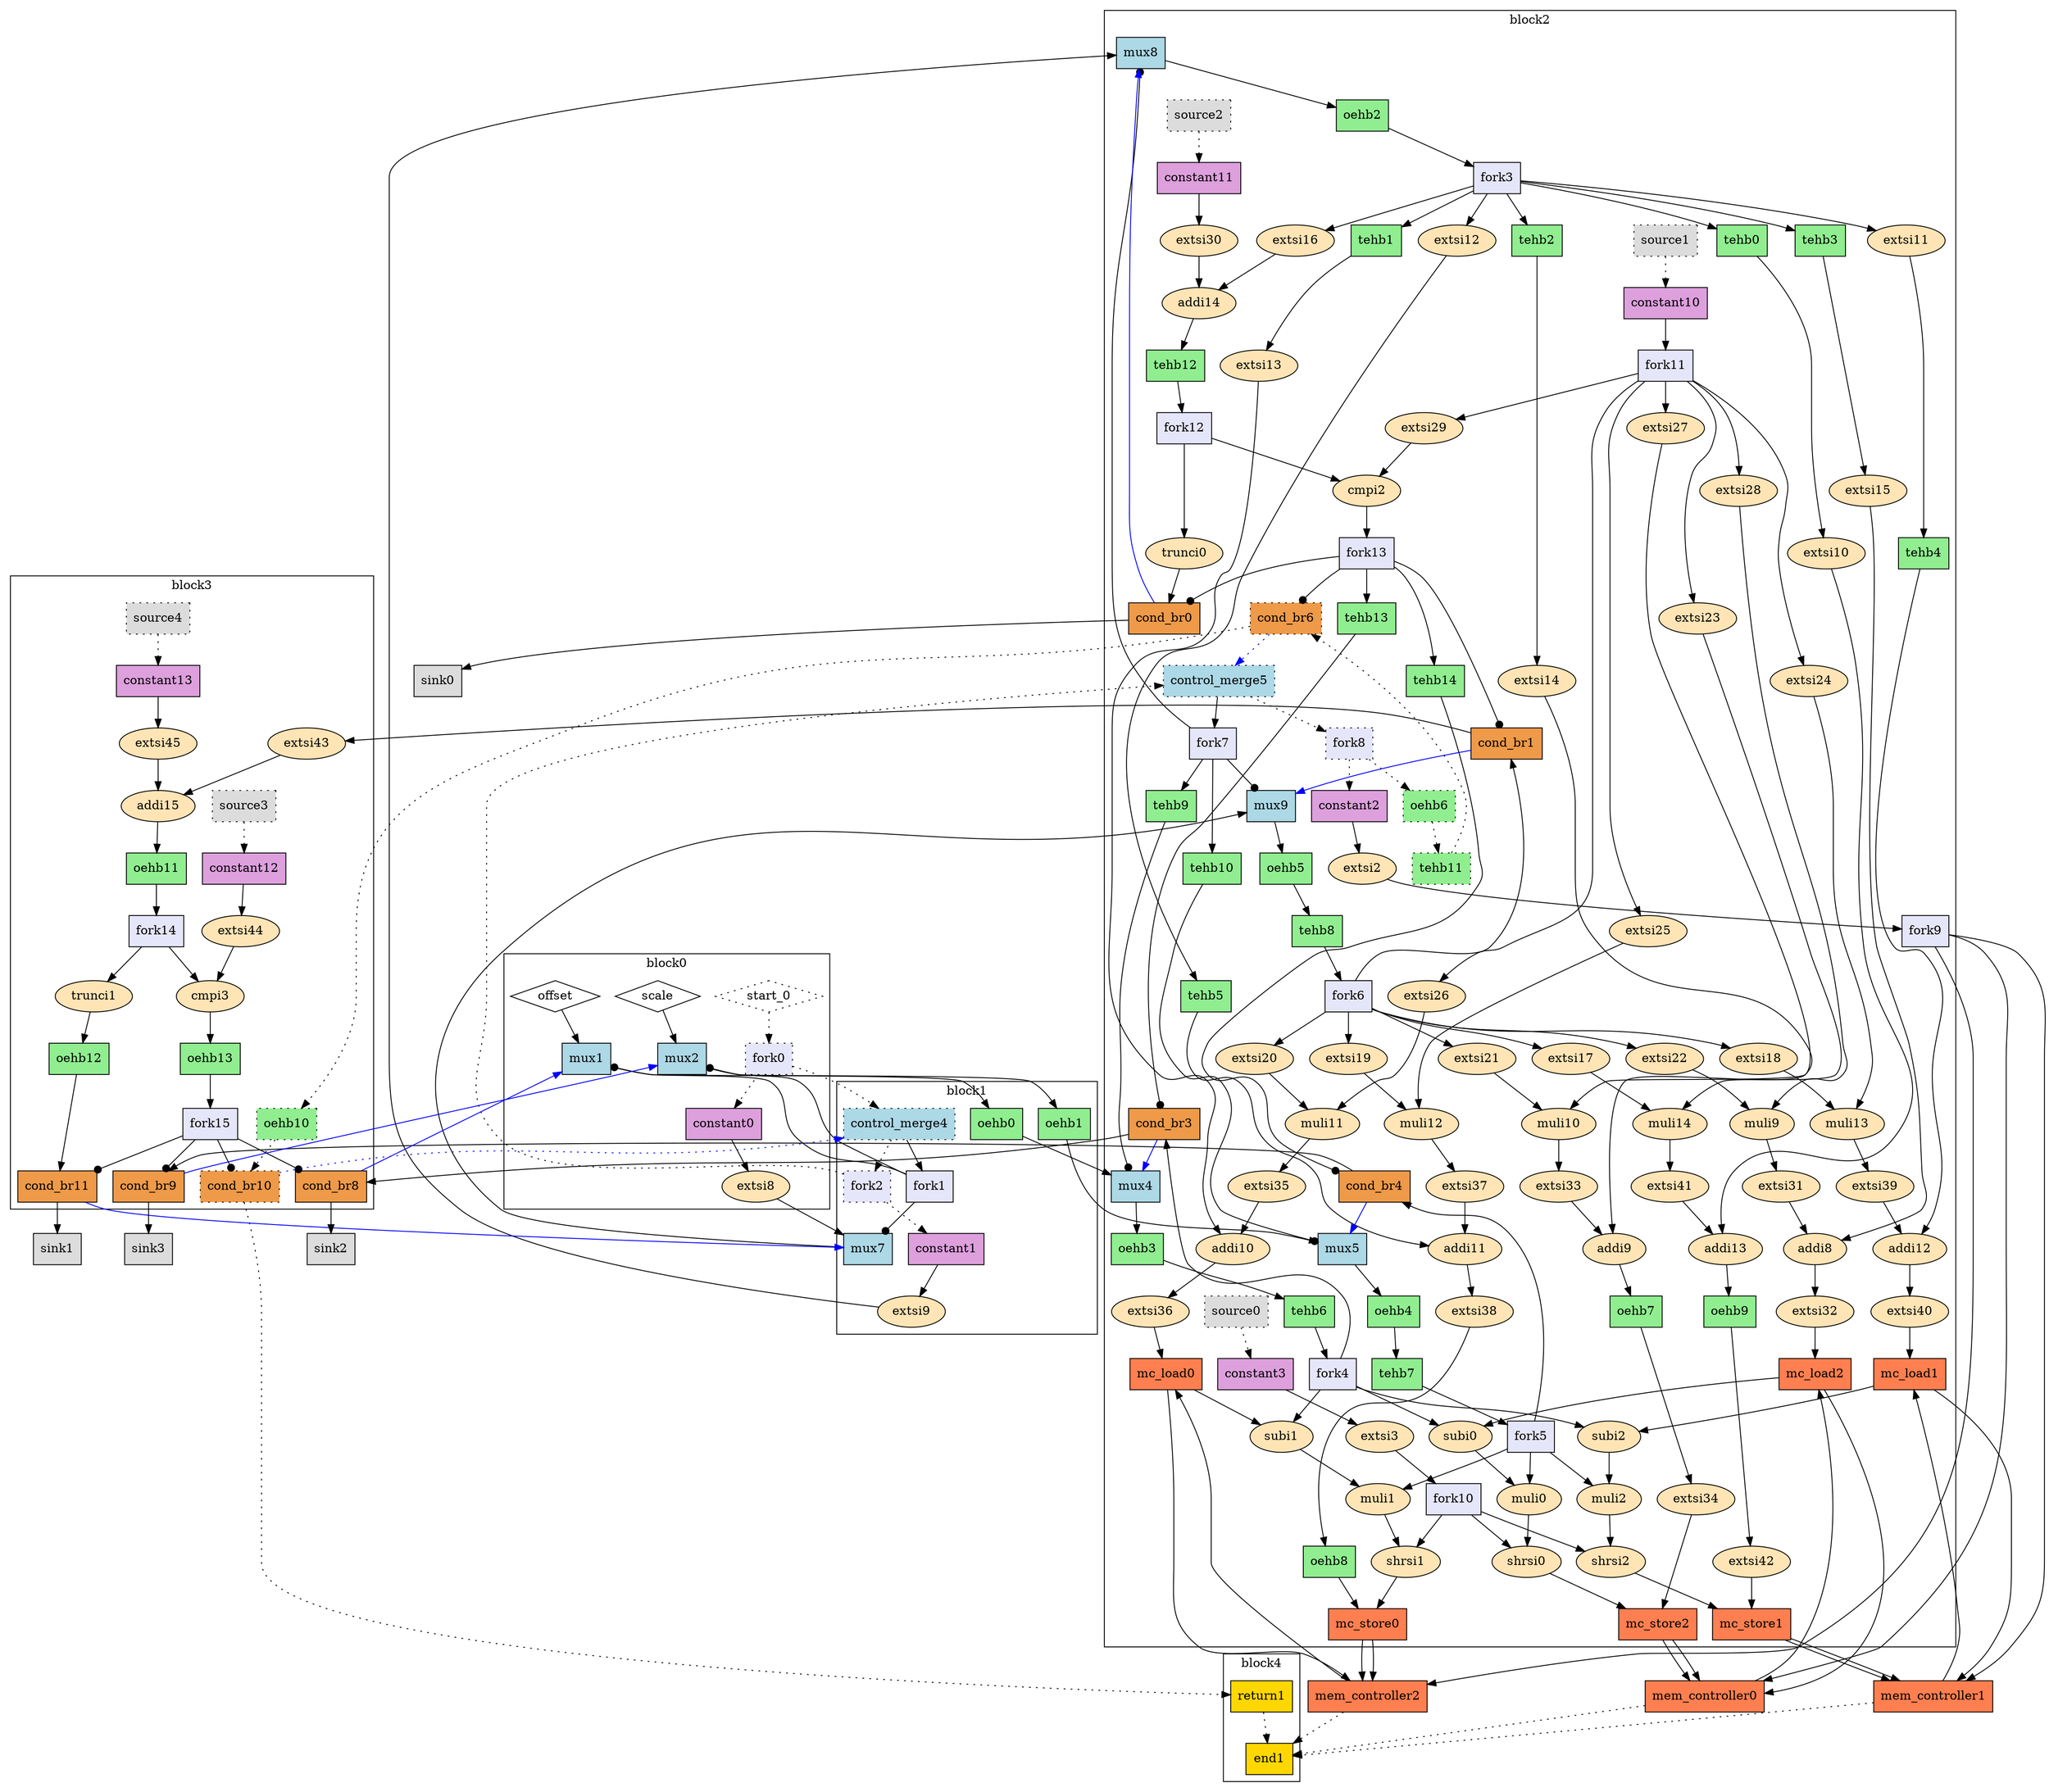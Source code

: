 Digraph G {
  splines=spline;
  compound=true; // Allow edges between clusters
  // Units/Channels in BB 0
  subgraph "cluster0" {
    label="block0"
    // Units from function arguments
    "offset" [mlir_op="handshake.func", shape=diamond, label="offset", style="solid", type="Entry", in="in1:32", out="out1:32", bbID=1]
    "scale" [mlir_op="handshake.func", shape=diamond, label="scale", style="solid", type="Entry", in="in1:32", out="out1:32", bbID=1]
    "start_0" [mlir_op="handshake.func", shape=diamond, label="start_0", style="dotted", type="Entry", control="true", in="in1:0", out="out1:0", bbID=1]
    // Units in BB 0
    "fork0" [mlir_op="handshake.fork", label="fork0", fillcolor=lavender, shape="box", style="filled, dotted", type="Fork", delay="0.000 0.100 0.100 0.000 0.000 0.000 0.000 0.000", in="in1:0", out="out1:0 out2:0", bbID=1]
    "constant0" [mlir_op="handshake.constant", label="constant0", fillcolor=plum, shape="box", style="filled", type="Constant", delay="0.000 0.000 0.000 0.000 0.000 0.000 0.000 0.000", in="in1:1", out="out1:1", value="0x0", bbID=1]
    "extsi8" [mlir_op="arith.extsi", label="extsi8", fillcolor=moccasin, shape="oval", style="filled", type="Operator", delay="0.000 0.000 0.000 0.000 0.000 0.000 0.000 0.000", in="in1:1", latency="0", op="sext_op", out="out1:6", II=1, bbID=1]
    // Channels from function arguments
    "offset" -> "mux1" [style="solid", dir="both", arrowtail="none", arrowhead="normal", from="out1", to="in3"]
    "scale" -> "mux2" [style="solid", dir="both", arrowtail="none", arrowhead="normal", from="out1", to="in3"]
    "start_0" -> "fork0" [style="dotted", dir="both", arrowtail="none", arrowhead="normal", from="out1", to="in1"]
    // Channels in BB 0
    "fork0" -> "constant0" [style="dotted", dir="both", arrowtail="none", arrowhead="normal", from="out2", to="in1"]
    "constant0" -> "extsi8" [style="solid", dir="both", arrowtail="none", arrowhead="normal", from="out1", to="in1"]
  }
  // Units/Channels in BB 1
  subgraph "cluster1" {
    label="block1"
    // Units in BB 1
    "mux7" [mlir_op="handshake.mux", label="mux7", fillcolor=lightblue, shape="box", style="filled", type="Mux", delay="1.412 1.397 0.000 1.412 1.397 1.412 0.000 0.000", in="in1?:1 in2:6 in3:6", out="out1:6", bbID=2]
    "mux1" [mlir_op="handshake.mux", label="mux1", fillcolor=lightblue, shape="box", style="filled", type="Mux", delay="1.412 1.397 0.000 1.412 1.397 1.412 0.000 0.000", in="in1?:1 in2:32 in3:32", out="out1:32", bbID=2]
    "mux2" [mlir_op="handshake.mux", label="mux2", fillcolor=lightblue, shape="box", style="filled", type="Mux", delay="1.412 1.397 0.000 1.412 1.397 1.412 0.000 0.000", in="in1?:1 in2:32 in3:32", out="out1:32", bbID=2]
    "control_merge4" [mlir_op="handshake.control_merge", label="control_merge4", fillcolor=lightblue, shape="box", style="filled, dotted", type="CntrlMerge", delay="0.000 1.397 0.000 0.000 0.000 0.000 0.000 0.000", in="in1:0 in2:0", out="out1:0 out2?:1", bbID=2]
    "fork1" [mlir_op="handshake.fork", label="fork1", fillcolor=lavender, shape="box", style="filled", type="Fork", delay="0.000 0.100 0.100 0.000 0.000 0.000 0.000 0.000", in="in1:1", out="out1:1 out2:1 out3:1", bbID=2]
    "fork2" [mlir_op="handshake.fork", label="fork2", fillcolor=lavender, shape="box", style="filled, dotted", type="Fork", delay="0.000 0.100 0.100 0.000 0.000 0.000 0.000 0.000", in="in1:0", out="out1:0 out2:0", bbID=2]
    "constant1" [mlir_op="handshake.constant", label="constant1", fillcolor=plum, shape="box", style="filled", type="Constant", delay="0.000 0.000 0.000 0.000 0.000 0.000 0.000 0.000", in="in1:1", out="out1:1", value="0x0", bbID=2]
    "extsi9" [mlir_op="arith.extsi", label="extsi9", fillcolor=moccasin, shape="oval", style="filled", type="Operator", delay="0.000 0.000 0.000 0.000 0.000 0.000 0.000 0.000", in="in1:1", latency="0", op="sext_op", out="out1:6", II=1, bbID=2]
    "oehb0" [mlir_op="handshake.oehb", label="oehb0", fillcolor=lightgreen, shape="box", style="filled", type="OEHB", delay="0.000 0.000 0.000 0.000 0.000 0.000 0.000 0.000", in="in1:32", out="out1:32", bbID=2, slots=1]
    "oehb1" [mlir_op="handshake.oehb", label="oehb1", fillcolor=lightgreen, shape="box", style="filled", type="OEHB", delay="0.000 0.000 0.000 0.000 0.000 0.000 0.000 0.000", in="in1:32", out="out1:32", bbID=2, slots=1]
    // Channels in BB 1
    "mux1" -> "oehb0" [style="solid", dir="both", arrowtail="none", arrowhead="normal", from="out1", to="in1"]
    "mux2" -> "oehb1" [style="solid", dir="both", arrowtail="none", arrowhead="normal", from="out1", to="in1"]
    "control_merge4" -> "fork2" [style="dotted", dir="both", arrowtail="none", arrowhead="normal", from="out1", to="in1"]
    "control_merge4" -> "fork1" [style="solid", dir="both", arrowtail="none", arrowhead="normal", from="out2", to="in1"]
    "fork1" -> "mux7" [style="solid", dir="both", arrowtail="none", arrowhead="dot", from="out1", to="in1"]
    "fork1" -> "mux2" [style="solid", dir="both", arrowtail="none", arrowhead="dot", from="out2", to="in1"]
    "fork1" -> "mux1" [style="solid", dir="both", arrowtail="none", arrowhead="dot", from="out3", to="in1"]
    "fork2" -> "constant1" [style="dotted", dir="both", arrowtail="none", arrowhead="normal", from="out1", to="in1"]
    "constant1" -> "extsi9" [style="solid", dir="both", arrowtail="none", arrowhead="normal", from="out1", to="in1"]
  }
  // Units/Channels in BB 2
  subgraph "cluster2" {
    label="block2"
    // Units in BB 2
    "mux8" [mlir_op="handshake.mux", label="mux8", fillcolor=lightblue, shape="box", style="filled", type="Mux", delay="1.412 1.397 0.000 1.412 1.397 1.412 0.000 0.000", in="in1?:1 in2:6 in3:6", out="out1:6", bbID=3]
    "oehb2" [mlir_op="handshake.oehb", label="oehb2", fillcolor=lightgreen, shape="box", style="filled", type="OEHB", delay="0.000 0.000 0.000 0.000 0.000 0.000 0.000 0.000", in="in1:6", out="out1:6", bbID=3, slots=1]
    "fork3" [mlir_op="handshake.fork", label="fork3", fillcolor=lavender, shape="box", style="filled", type="Fork", delay="0.000 0.100 0.100 0.000 0.000 0.000 0.000 0.000", in="in1:6", out="out1:6 out2:6 out3:6 out4:6 out5:6 out6:6 out7:6", bbID=3]
    "tehb0" [mlir_op="handshake.tehb", label="tehb0", fillcolor=lightgreen, shape="box", style="filled", type="Buffer", delay="0.000 0.000 0.000 0.000 0.000 0.000 0.000 0.000", in="in1:6", out="out1:6", transparent="true", bbID=3, slots=2007]
    "extsi10" [mlir_op="arith.extsi", label="extsi10", fillcolor=moccasin, shape="oval", style="filled", type="Operator", delay="0.000 0.000 0.000 0.000 0.000 0.000 0.000 0.000", in="in1:6", latency="0", op="sext_op", out="out1:13", II=1, bbID=3]
    "extsi11" [mlir_op="arith.extsi", label="extsi11", fillcolor=moccasin, shape="oval", style="filled", type="Operator", delay="0.000 0.000 0.000 0.000 0.000 0.000 0.000 0.000", in="in1:6", latency="0", op="sext_op", out="out1:13", II=1, bbID=3]
    "extsi12" [mlir_op="arith.extsi", label="extsi12", fillcolor=moccasin, shape="oval", style="filled", type="Operator", delay="0.000 0.000 0.000 0.000 0.000 0.000 0.000 0.000", in="in1:6", latency="0", op="sext_op", out="out1:13", II=1, bbID=3]
    "tehb1" [mlir_op="handshake.tehb", label="tehb1", fillcolor=lightgreen, shape="box", style="filled", type="Buffer", delay="0.000 0.000 0.000 0.000 0.000 0.000 0.000 0.000", in="in1:6", out="out1:6", transparent="true", bbID=3, slots=2005]
    "extsi13" [mlir_op="arith.extsi", label="extsi13", fillcolor=moccasin, shape="oval", style="filled", type="Operator", delay="0.000 0.000 0.000 0.000 0.000 0.000 0.000 0.000", in="in1:6", latency="0", op="sext_op", out="out1:13", II=1, bbID=3]
    "tehb2" [mlir_op="handshake.tehb", label="tehb2", fillcolor=lightgreen, shape="box", style="filled", type="Buffer", delay="0.000 0.000 0.000 0.000 0.000 0.000 0.000 0.000", in="in1:6", out="out1:6", transparent="true", bbID=3, slots=2007]
    "extsi14" [mlir_op="arith.extsi", label="extsi14", fillcolor=moccasin, shape="oval", style="filled", type="Operator", delay="0.000 0.000 0.000 0.000 0.000 0.000 0.000 0.000", in="in1:6", latency="0", op="sext_op", out="out1:13", II=1, bbID=3]
    "tehb3" [mlir_op="handshake.tehb", label="tehb3", fillcolor=lightgreen, shape="box", style="filled", type="Buffer", delay="0.000 0.000 0.000 0.000 0.000 0.000 0.000 0.000", in="in1:6", out="out1:6", transparent="true", bbID=3, slots=2005]
    "extsi15" [mlir_op="arith.extsi", label="extsi15", fillcolor=moccasin, shape="oval", style="filled", type="Operator", delay="0.000 0.000 0.000 0.000 0.000 0.000 0.000 0.000", in="in1:6", latency="0", op="sext_op", out="out1:13", II=1, bbID=3]
    "extsi16" [mlir_op="arith.extsi", label="extsi16", fillcolor=moccasin, shape="oval", style="filled", type="Operator", delay="0.000 0.000 0.000 0.000 0.000 0.000 0.000 0.000", in="in1:6", latency="0", op="sext_op", out="out1:7", II=1, bbID=3]
    "tehb9" [mlir_op="handshake.tehb", label="tehb9", fillcolor=lightgreen, shape="box", style="filled", type="Buffer", delay="0.000 0.000 0.000 0.000 0.000 0.000 0.000 0.000", in="in1:1", out="out1:1", transparent="true", bbID=3, slots=2005]
    "mux4" [mlir_op="handshake.mux", label="mux4", fillcolor=lightblue, shape="box", style="filled", type="Mux", delay="1.412 1.397 0.000 1.412 1.397 1.412 0.000 0.000", in="in1?:1 in2:32 in3:32", out="out1:32", bbID=3]
    "oehb3" [mlir_op="handshake.oehb", label="oehb3", fillcolor=lightgreen, shape="box", style="filled", type="OEHB", delay="0.000 0.000 0.000 0.000 0.000 0.000 0.000 0.000", in="in1:32", out="out1:32", bbID=3, slots=1]
    "tehb6" [mlir_op="handshake.tehb", label="tehb6", fillcolor=lightgreen, shape="box", style="filled", type="Buffer", delay="0.000 0.000 0.000 0.000 0.000 0.000 0.000 0.000", in="in1:32", out="out1:32", transparent="true", bbID=3, slots=4001]
    "fork4" [mlir_op="handshake.fork", label="fork4", fillcolor=lavender, shape="box", style="filled", type="Fork", delay="0.000 0.100 0.100 0.000 0.000 0.000 0.000 0.000", in="in1:32", out="out1:32 out2:32 out3:32 out4:32", bbID=3]
    "tehb10" [mlir_op="handshake.tehb", label="tehb10", fillcolor=lightgreen, shape="box", style="filled", type="Buffer", delay="0.000 0.000 0.000 0.000 0.000 0.000 0.000 0.000", in="in1:1", out="out1:1", transparent="true", bbID=3, slots=2005]
    "mux5" [mlir_op="handshake.mux", label="mux5", fillcolor=lightblue, shape="box", style="filled", type="Mux", delay="1.412 1.397 0.000 1.412 1.397 1.412 0.000 0.000", in="in1?:1 in2:32 in3:32", out="out1:32", bbID=3]
    "oehb4" [mlir_op="handshake.oehb", label="oehb4", fillcolor=lightgreen, shape="box", style="filled", type="OEHB", delay="0.000 0.000 0.000 0.000 0.000 0.000 0.000 0.000", in="in1:32", out="out1:32", bbID=3, slots=1]
    "tehb7" [mlir_op="handshake.tehb", label="tehb7", fillcolor=lightgreen, shape="box", style="filled", type="Buffer", delay="0.000 0.000 0.000 0.000 0.000 0.000 0.000 0.000", in="in1:32", out="out1:32", transparent="true", bbID=3, slots=4001]
    "fork5" [mlir_op="handshake.fork", label="fork5", fillcolor=lavender, shape="box", style="filled", type="Fork", delay="0.000 0.100 0.100 0.000 0.000 0.000 0.000 0.000", in="in1:32", out="out1:32 out2:32 out3:32 out4:32", bbID=3]
    "mux9" [mlir_op="handshake.mux", label="mux9", fillcolor=lightblue, shape="box", style="filled", type="Mux", delay="1.412 1.397 0.000 1.412 1.397 1.412 0.000 0.000", in="in1?:1 in2:6 in3:6", out="out1:6", bbID=3]
    "oehb5" [mlir_op="handshake.oehb", label="oehb5", fillcolor=lightgreen, shape="box", style="filled", type="OEHB", delay="0.000 0.000 0.000 0.000 0.000 0.000 0.000 0.000", in="in1:6", out="out1:6", bbID=3, slots=1]
    "tehb8" [mlir_op="handshake.tehb", label="tehb8", fillcolor=lightgreen, shape="box", style="filled", type="Buffer", delay="0.000 0.000 0.000 0.000 0.000 0.000 0.000 0.000", in="in1:6", out="out1:6", transparent="true", bbID=3, slots=4001]
    "fork6" [mlir_op="handshake.fork", label="fork6", fillcolor=lavender, shape="box", style="filled", type="Fork", delay="0.000 0.100 0.100 0.000 0.000 0.000 0.000 0.000", in="in1:6", out="out1:6 out2:6 out3:6 out4:6 out5:6 out6:6 out7:6", bbID=3]
    "extsi17" [mlir_op="arith.extsi", label="extsi17", fillcolor=moccasin, shape="oval", style="filled", type="Operator", delay="0.000 0.000 0.000 0.000 0.000 0.000 0.000 0.000", in="in1:6", latency="0", op="sext_op", out="out1:12", II=1, bbID=3]
    "extsi18" [mlir_op="arith.extsi", label="extsi18", fillcolor=moccasin, shape="oval", style="filled", type="Operator", delay="0.000 0.000 0.000 0.000 0.000 0.000 0.000 0.000", in="in1:6", latency="0", op="sext_op", out="out1:12", II=1, bbID=3]
    "extsi19" [mlir_op="arith.extsi", label="extsi19", fillcolor=moccasin, shape="oval", style="filled", type="Operator", delay="0.000 0.000 0.000 0.000 0.000 0.000 0.000 0.000", in="in1:6", latency="0", op="sext_op", out="out1:12", II=1, bbID=3]
    "extsi20" [mlir_op="arith.extsi", label="extsi20", fillcolor=moccasin, shape="oval", style="filled", type="Operator", delay="0.000 0.000 0.000 0.000 0.000 0.000 0.000 0.000", in="in1:6", latency="0", op="sext_op", out="out1:12", II=1, bbID=3]
    "extsi21" [mlir_op="arith.extsi", label="extsi21", fillcolor=moccasin, shape="oval", style="filled", type="Operator", delay="0.000 0.000 0.000 0.000 0.000 0.000 0.000 0.000", in="in1:6", latency="0", op="sext_op", out="out1:12", II=1, bbID=3]
    "extsi22" [mlir_op="arith.extsi", label="extsi22", fillcolor=moccasin, shape="oval", style="filled", type="Operator", delay="0.000 0.000 0.000 0.000 0.000 0.000 0.000 0.000", in="in1:6", latency="0", op="sext_op", out="out1:12", II=1, bbID=3]
    "control_merge5" [mlir_op="handshake.control_merge", label="control_merge5", fillcolor=lightblue, shape="box", style="filled, dotted", type="CntrlMerge", delay="0.000 1.397 0.000 0.000 0.000 0.000 0.000 0.000", in="in1:0 in2:0", out="out1:0 out2?:1", bbID=3]
    "fork7" [mlir_op="handshake.fork", label="fork7", fillcolor=lavender, shape="box", style="filled", type="Fork", delay="0.000 0.100 0.100 0.000 0.000 0.000 0.000 0.000", in="in1:1", out="out1:1 out2:1 out3:1 out4:1", bbID=3]
    "fork8" [mlir_op="handshake.fork", label="fork8", fillcolor=lavender, shape="box", style="filled, dotted", type="Fork", delay="0.000 0.100 0.100 0.000 0.000 0.000 0.000 0.000", in="in1:0", out="out1:0 out2:0", bbID=3]
    "constant2" [mlir_op="handshake.constant", label="constant2", fillcolor=plum, shape="box", style="filled", type="Constant", delay="0.000 0.000 0.000 0.000 0.000 0.000 0.000 0.000", in="in1:2", out="out1:2", value="0x1", bbID=3]
    "extsi2" [mlir_op="arith.extsi", label="extsi2", fillcolor=moccasin, shape="oval", style="filled", type="Operator", delay="0.000 0.000 0.000 0.000 0.000 0.000 0.000 0.000", in="in1:2", latency="0", op="sext_op", out="out1:32", II=1, bbID=3]
    "fork9" [mlir_op="handshake.fork", label="fork9", fillcolor=lavender, shape="box", style="filled", type="Fork", delay="0.000 0.100 0.100 0.000 0.000 0.000 0.000 0.000", in="in1:32", out="out1:32 out2:32 out3:32", bbID=3]
    "source0" [mlir_op="handshake.source", label="source0", fillcolor=gainsboro, shape="box", style="filled, dotted", type="Source", delay="0.000 0.000 0.000 0.000 0.000 0.000 0.000 0.000", out="out1:0", bbID=3]
    "constant3" [mlir_op="handshake.constant", label="constant3", fillcolor=plum, shape="box", style="filled", type="Constant", delay="0.000 0.000 0.000 0.000 0.000 0.000 0.000 0.000", in="in1:4", out="out1:4", value="0x4", bbID=3]
    "extsi3" [mlir_op="arith.extsi", label="extsi3", fillcolor=moccasin, shape="oval", style="filled", type="Operator", delay="0.000 0.000 0.000 0.000 0.000 0.000 0.000 0.000", in="in1:4", latency="0", op="sext_op", out="out1:32", II=1, bbID=3]
    "fork10" [mlir_op="handshake.fork", label="fork10", fillcolor=lavender, shape="box", style="filled", type="Fork", delay="0.000 0.100 0.100 0.000 0.000 0.000 0.000 0.000", in="in1:32", out="out1:32 out2:32 out3:32", bbID=3]
    "source1" [mlir_op="handshake.source", label="source1", fillcolor=gainsboro, shape="box", style="filled, dotted", type="Source", delay="0.000 0.000 0.000 0.000 0.000 0.000 0.000 0.000", out="out1:0", bbID=3]
    "constant10" [mlir_op="handshake.constant", label="constant10", fillcolor=plum, shape="box", style="filled", type="Constant", delay="0.000 0.000 0.000 0.000 0.000 0.000 0.000 0.000", in="in1:6", out="out1:6", value="0x1e", bbID=3]
    "fork11" [mlir_op="handshake.fork", label="fork11", fillcolor=lavender, shape="box", style="filled", type="Fork", delay="0.000 0.100 0.100 0.000 0.000 0.000 0.000 0.000", in="in1:6", out="out1:6 out2:6 out3:6 out4:6 out5:6 out6:6 out7:6", bbID=3]
    "extsi23" [mlir_op="arith.extsi", label="extsi23", fillcolor=moccasin, shape="oval", style="filled", type="Operator", delay="0.000 0.000 0.000 0.000 0.000 0.000 0.000 0.000", in="in1:6", latency="0", op="sext_op", out="out1:12", II=1, bbID=3]
    "extsi24" [mlir_op="arith.extsi", label="extsi24", fillcolor=moccasin, shape="oval", style="filled", type="Operator", delay="0.000 0.000 0.000 0.000 0.000 0.000 0.000 0.000", in="in1:6", latency="0", op="sext_op", out="out1:12", II=1, bbID=3]
    "extsi25" [mlir_op="arith.extsi", label="extsi25", fillcolor=moccasin, shape="oval", style="filled", type="Operator", delay="0.000 0.000 0.000 0.000 0.000 0.000 0.000 0.000", in="in1:6", latency="0", op="sext_op", out="out1:12", II=1, bbID=3]
    "extsi26" [mlir_op="arith.extsi", label="extsi26", fillcolor=moccasin, shape="oval", style="filled", type="Operator", delay="0.000 0.000 0.000 0.000 0.000 0.000 0.000 0.000", in="in1:6", latency="0", op="sext_op", out="out1:12", II=1, bbID=3]
    "extsi27" [mlir_op="arith.extsi", label="extsi27", fillcolor=moccasin, shape="oval", style="filled", type="Operator", delay="0.000 0.000 0.000 0.000 0.000 0.000 0.000 0.000", in="in1:6", latency="0", op="sext_op", out="out1:12", II=1, bbID=3]
    "extsi28" [mlir_op="arith.extsi", label="extsi28", fillcolor=moccasin, shape="oval", style="filled", type="Operator", delay="0.000 0.000 0.000 0.000 0.000 0.000 0.000 0.000", in="in1:6", latency="0", op="sext_op", out="out1:12", II=1, bbID=3]
    "extsi29" [mlir_op="arith.extsi", label="extsi29", fillcolor=moccasin, shape="oval", style="filled", type="Operator", delay="0.000 0.000 0.000 0.000 0.000 0.000 0.000 0.000", in="in1:6", latency="0", op="sext_op", out="out1:7", II=1, bbID=3]
    "source2" [mlir_op="handshake.source", label="source2", fillcolor=gainsboro, shape="box", style="filled, dotted", type="Source", delay="0.000 0.000 0.000 0.000 0.000 0.000 0.000 0.000", out="out1:0", bbID=3]
    "constant11" [mlir_op="handshake.constant", label="constant11", fillcolor=plum, shape="box", style="filled", type="Constant", delay="0.000 0.000 0.000 0.000 0.000 0.000 0.000 0.000", in="in1:2", out="out1:2", value="0x1", bbID=3]
    "extsi30" [mlir_op="arith.extsi", label="extsi30", fillcolor=moccasin, shape="oval", style="filled", type="Operator", delay="0.000 0.000 0.000 0.000 0.000 0.000 0.000 0.000", in="in1:2", latency="0", op="sext_op", out="out1:7", II=1, bbID=3]
    "muli9" [mlir_op="arith.muli", label="muli9", fillcolor=moccasin, shape="oval", style="filled", type="Operator", delay="0.000 0.000 0.000 1.409 0.000 0.000 0.000 0.000", in="in1:12 in2:12", latency="4", op="mul_op", out="out1:12", II=1, bbID=3]
    "extsi31" [mlir_op="arith.extsi", label="extsi31", fillcolor=moccasin, shape="oval", style="filled", type="Operator", delay="0.000 0.000 0.000 0.000 0.000 0.000 0.000 0.000", in="in1:12", latency="0", op="sext_op", out="out1:13", II=1, bbID=3]
    "addi8" [mlir_op="arith.addi", label="addi8", fillcolor=moccasin, shape="oval", style="filled", type="Operator", delay="2.047 1.397 1.400 1.409 0.000 0.000 0.000 0.000", in="in1:13 in2:13", latency="0", op="add_op", out="out1:13", II=1, bbID=3]
    "extsi32" [mlir_op="arith.extsi", label="extsi32", fillcolor=moccasin, shape="oval", style="filled", type="Operator", delay="0.000 0.000 0.000 0.000 0.000 0.000 0.000 0.000", in="in1:13", latency="0", op="sext_op", out="out1:32", II=1, bbID=3]
    "mc_load2" [mlir_op="handshake.mc_load", label="mc_load2", fillcolor=coral, shape="box", style="filled", type="Operator", delay="1.412 1.409 0.000 0.000 0.000 0.000 0.000 0.000", in="in1:32 in2:32", latency="1", op="mc_load_op", out="out1:32 out2:32", II=1, bbID=3, portId=0]
    "subi0" [mlir_op="arith.subi", label="subi0", fillcolor=moccasin, shape="oval", style="filled", type="Operator", delay="2.287 1.397 1.400 1.409 0.000 0.000 0.000 0.000", in="in1:32 in2:32", latency="0", op="sub_op", out="out1:32", II=1, bbID=3]
    "muli0" [mlir_op="arith.muli", label="muli0", fillcolor=moccasin, shape="oval", style="filled", type="Operator", delay="0.000 0.000 0.000 1.409 0.000 0.000 0.000 0.000", in="in1:32 in2:32", latency="4", op="mul_op", out="out1:32", II=1, bbID=3]
    "shrsi0" [mlir_op="arith.shrsi", label="shrsi0", fillcolor=moccasin, shape="oval", style="filled", type="Operator", delay="3.312 1.397 1.400 1.409 0.000 0.000 0.000 0.000", in="in1:32 in2:32", latency="0", op="ashr_op", out="out1:32", II=1, bbID=3]
    "muli10" [mlir_op="arith.muli", label="muli10", fillcolor=moccasin, shape="oval", style="filled", type="Operator", delay="0.000 0.000 0.000 1.409 0.000 0.000 0.000 0.000", in="in1:12 in2:12", latency="4", op="mul_op", out="out1:12", II=1, bbID=3]
    "extsi33" [mlir_op="arith.extsi", label="extsi33", fillcolor=moccasin, shape="oval", style="filled", type="Operator", delay="0.000 0.000 0.000 0.000 0.000 0.000 0.000 0.000", in="in1:12", latency="0", op="sext_op", out="out1:13", II=1, bbID=3]
    "addi9" [mlir_op="arith.addi", label="addi9", fillcolor=moccasin, shape="oval", style="filled", type="Operator", delay="2.047 1.397 1.400 1.409 0.000 0.000 0.000 0.000", in="in1:13 in2:13", latency="0", op="add_op", out="out1:13", II=1, bbID=3]
    "oehb7" [mlir_op="handshake.oehb", label="oehb7", fillcolor=lightgreen, shape="box", style="filled", type="OEHB", delay="0.000 0.000 0.000 0.000 0.000 0.000 0.000 0.000", in="in1:13", out="out1:13", bbID=3, slots=1]
    "extsi34" [mlir_op="arith.extsi", label="extsi34", fillcolor=moccasin, shape="oval", style="filled", type="Operator", delay="0.000 0.000 0.000 0.000 0.000 0.000 0.000 0.000", in="in1:13", latency="0", op="sext_op", out="out1:32", II=1, bbID=3]
    "mc_store2" [mlir_op="handshake.mc_store", label="mc_store2", fillcolor=coral, shape="box", style="filled", type="Operator", delay="0.672 1.397 1.400 1.409 0.000 0.000 0.000 0.000", in="in1:32 in2:32", latency="0", op="mc_store_op", out="out1:32 out2:32", II=1, bbID=3, portId=1]
    "muli11" [mlir_op="arith.muli", label="muli11", fillcolor=moccasin, shape="oval", style="filled", type="Operator", delay="0.000 0.000 0.000 1.409 0.000 0.000 0.000 0.000", in="in1:12 in2:12", latency="4", op="mul_op", out="out1:12", II=1, bbID=3]
    "extsi35" [mlir_op="arith.extsi", label="extsi35", fillcolor=moccasin, shape="oval", style="filled", type="Operator", delay="0.000 0.000 0.000 0.000 0.000 0.000 0.000 0.000", in="in1:12", latency="0", op="sext_op", out="out1:13", II=1, bbID=3]
    "addi10" [mlir_op="arith.addi", label="addi10", fillcolor=moccasin, shape="oval", style="filled", type="Operator", delay="2.047 1.397 1.400 1.409 0.000 0.000 0.000 0.000", in="in1:13 in2:13", latency="0", op="add_op", out="out1:13", II=1, bbID=3]
    "extsi36" [mlir_op="arith.extsi", label="extsi36", fillcolor=moccasin, shape="oval", style="filled", type="Operator", delay="0.000 0.000 0.000 0.000 0.000 0.000 0.000 0.000", in="in1:13", latency="0", op="sext_op", out="out1:32", II=1, bbID=3]
    "mc_load0" [mlir_op="handshake.mc_load", label="mc_load0", fillcolor=coral, shape="box", style="filled", type="Operator", delay="1.412 1.409 0.000 0.000 0.000 0.000 0.000 0.000", in="in1:32 in2:32", latency="1", op="mc_load_op", out="out1:32 out2:32", II=1, bbID=3, portId=0]
    "subi1" [mlir_op="arith.subi", label="subi1", fillcolor=moccasin, shape="oval", style="filled", type="Operator", delay="2.287 1.397 1.400 1.409 0.000 0.000 0.000 0.000", in="in1:32 in2:32", latency="0", op="sub_op", out="out1:32", II=1, bbID=3]
    "muli1" [mlir_op="arith.muli", label="muli1", fillcolor=moccasin, shape="oval", style="filled", type="Operator", delay="0.000 0.000 0.000 1.409 0.000 0.000 0.000 0.000", in="in1:32 in2:32", latency="4", op="mul_op", out="out1:32", II=1, bbID=3]
    "shrsi1" [mlir_op="arith.shrsi", label="shrsi1", fillcolor=moccasin, shape="oval", style="filled", type="Operator", delay="3.312 1.397 1.400 1.409 0.000 0.000 0.000 0.000", in="in1:32 in2:32", latency="0", op="ashr_op", out="out1:32", II=1, bbID=3]
    "muli12" [mlir_op="arith.muli", label="muli12", fillcolor=moccasin, shape="oval", style="filled", type="Operator", delay="0.000 0.000 0.000 1.409 0.000 0.000 0.000 0.000", in="in1:12 in2:12", latency="4", op="mul_op", out="out1:12", II=1, bbID=3]
    "extsi37" [mlir_op="arith.extsi", label="extsi37", fillcolor=moccasin, shape="oval", style="filled", type="Operator", delay="0.000 0.000 0.000 0.000 0.000 0.000 0.000 0.000", in="in1:12", latency="0", op="sext_op", out="out1:13", II=1, bbID=3]
    "tehb5" [mlir_op="handshake.tehb", label="tehb5", fillcolor=lightgreen, shape="box", style="filled", type="Buffer", delay="0.000 0.000 0.000 0.000 0.000 0.000 0.000 0.000", in="in1:13", out="out1:13", transparent="true", bbID=3, slots=2007]
    "addi11" [mlir_op="arith.addi", label="addi11", fillcolor=moccasin, shape="oval", style="filled", type="Operator", delay="2.047 1.397 1.400 1.409 0.000 0.000 0.000 0.000", in="in1:13 in2:13", latency="0", op="add_op", out="out1:13", II=1, bbID=3]
    "extsi38" [mlir_op="arith.extsi", label="extsi38", fillcolor=moccasin, shape="oval", style="filled", type="Operator", delay="0.000 0.000 0.000 0.000 0.000 0.000 0.000 0.000", in="in1:13", latency="0", op="sext_op", out="out1:32", II=1, bbID=3]
    "oehb8" [mlir_op="handshake.oehb", label="oehb8", fillcolor=lightgreen, shape="box", style="filled", type="OEHB", delay="0.000 0.000 0.000 0.000 0.000 0.000 0.000 0.000", in="in1:32", out="out1:32", bbID=3, slots=1]
    "mc_store0" [mlir_op="handshake.mc_store", label="mc_store0", fillcolor=coral, shape="box", style="filled", type="Operator", delay="0.672 1.397 1.400 1.409 0.000 0.000 0.000 0.000", in="in1:32 in2:32", latency="0", op="mc_store_op", out="out1:32 out2:32", II=1, bbID=3, portId=1]
    "muli13" [mlir_op="arith.muli", label="muli13", fillcolor=moccasin, shape="oval", style="filled", type="Operator", delay="0.000 0.000 0.000 1.409 0.000 0.000 0.000 0.000", in="in1:12 in2:12", latency="4", op="mul_op", out="out1:12", II=1, bbID=3]
    "extsi39" [mlir_op="arith.extsi", label="extsi39", fillcolor=moccasin, shape="oval", style="filled", type="Operator", delay="0.000 0.000 0.000 0.000 0.000 0.000 0.000 0.000", in="in1:12", latency="0", op="sext_op", out="out1:13", II=1, bbID=3]
    "tehb4" [mlir_op="handshake.tehb", label="tehb4", fillcolor=lightgreen, shape="box", style="filled", type="Buffer", delay="0.000 0.000 0.000 0.000 0.000 0.000 0.000 0.000", in="in1:13", out="out1:13", transparent="true", bbID=3, slots=2005]
    "addi12" [mlir_op="arith.addi", label="addi12", fillcolor=moccasin, shape="oval", style="filled", type="Operator", delay="2.047 1.397 1.400 1.409 0.000 0.000 0.000 0.000", in="in1:13 in2:13", latency="0", op="add_op", out="out1:13", II=1, bbID=3]
    "extsi40" [mlir_op="arith.extsi", label="extsi40", fillcolor=moccasin, shape="oval", style="filled", type="Operator", delay="0.000 0.000 0.000 0.000 0.000 0.000 0.000 0.000", in="in1:13", latency="0", op="sext_op", out="out1:32", II=1, bbID=3]
    "mc_load1" [mlir_op="handshake.mc_load", label="mc_load1", fillcolor=coral, shape="box", style="filled", type="Operator", delay="1.412 1.409 0.000 0.000 0.000 0.000 0.000 0.000", in="in1:32 in2:32", latency="1", op="mc_load_op", out="out1:32 out2:32", II=1, bbID=3, portId=0]
    "subi2" [mlir_op="arith.subi", label="subi2", fillcolor=moccasin, shape="oval", style="filled", type="Operator", delay="2.287 1.397 1.400 1.409 0.000 0.000 0.000 0.000", in="in1:32 in2:32", latency="0", op="sub_op", out="out1:32", II=1, bbID=3]
    "muli2" [mlir_op="arith.muli", label="muli2", fillcolor=moccasin, shape="oval", style="filled", type="Operator", delay="0.000 0.000 0.000 1.409 0.000 0.000 0.000 0.000", in="in1:32 in2:32", latency="4", op="mul_op", out="out1:32", II=1, bbID=3]
    "shrsi2" [mlir_op="arith.shrsi", label="shrsi2", fillcolor=moccasin, shape="oval", style="filled", type="Operator", delay="3.312 1.397 1.400 1.409 0.000 0.000 0.000 0.000", in="in1:32 in2:32", latency="0", op="ashr_op", out="out1:32", II=1, bbID=3]
    "muli14" [mlir_op="arith.muli", label="muli14", fillcolor=moccasin, shape="oval", style="filled", type="Operator", delay="0.000 0.000 0.000 1.409 0.000 0.000 0.000 0.000", in="in1:12 in2:12", latency="4", op="mul_op", out="out1:12", II=1, bbID=3]
    "extsi41" [mlir_op="arith.extsi", label="extsi41", fillcolor=moccasin, shape="oval", style="filled", type="Operator", delay="0.000 0.000 0.000 0.000 0.000 0.000 0.000 0.000", in="in1:12", latency="0", op="sext_op", out="out1:13", II=1, bbID=3]
    "addi13" [mlir_op="arith.addi", label="addi13", fillcolor=moccasin, shape="oval", style="filled", type="Operator", delay="2.047 1.397 1.400 1.409 0.000 0.000 0.000 0.000", in="in1:13 in2:13", latency="0", op="add_op", out="out1:13", II=1, bbID=3]
    "oehb9" [mlir_op="handshake.oehb", label="oehb9", fillcolor=lightgreen, shape="box", style="filled", type="OEHB", delay="0.000 0.000 0.000 0.000 0.000 0.000 0.000 0.000", in="in1:13", out="out1:13", bbID=3, slots=1]
    "extsi42" [mlir_op="arith.extsi", label="extsi42", fillcolor=moccasin, shape="oval", style="filled", type="Operator", delay="0.000 0.000 0.000 0.000 0.000 0.000 0.000 0.000", in="in1:13", latency="0", op="sext_op", out="out1:32", II=1, bbID=3]
    "mc_store1" [mlir_op="handshake.mc_store", label="mc_store1", fillcolor=coral, shape="box", style="filled", type="Operator", delay="0.672 1.397 1.400 1.409 0.000 0.000 0.000 0.000", in="in1:32 in2:32", latency="0", op="mc_store_op", out="out1:32 out2:32", II=1, bbID=3, portId=1]
    "addi14" [mlir_op="arith.addi", label="addi14", fillcolor=moccasin, shape="oval", style="filled", type="Operator", delay="1.927 1.397 1.400 1.409 0.000 0.000 0.000 0.000", in="in1:7 in2:7", latency="0", op="add_op", out="out1:7", II=1, bbID=3]
    "tehb12" [mlir_op="handshake.tehb", label="tehb12", fillcolor=lightgreen, shape="box", style="filled", type="Buffer", delay="0.000 0.000 0.000 0.000 0.000 0.000 0.000 0.000", in="in1:7", out="out1:7", transparent="true", bbID=3, slots=4001]
    "fork12" [mlir_op="handshake.fork", label="fork12", fillcolor=lavender, shape="box", style="filled", type="Fork", delay="0.000 0.100 0.100 0.000 0.000 0.000 0.000 0.000", in="in1:7", out="out1:7 out2:7", bbID=3]
    "trunci0" [mlir_op="arith.trunci", label="trunci0", fillcolor=moccasin, shape="oval", style="filled", type="Operator", delay="0.000 0.000 0.000 0.000 0.000 0.000 0.000 0.000", in="in1:7", latency="0", op="trunc_op", out="out1:6", II=1, bbID=3]
    "cmpi2" [mlir_op="arith.cmpi<", label="cmpi2", fillcolor=moccasin, shape="oval", style="filled", type="Operator", delay="1.998 1.397 1.400 1.409 0.000 0.000 0.000 0.000", in="in1:7 in2:7", latency="0", op="icmp_ult_op", out="out1:1", II=1, bbID=3]
    "fork13" [mlir_op="handshake.fork", label="fork13", fillcolor=lavender, shape="box", style="filled", type="Fork", delay="0.000 0.100 0.100 0.000 0.000 0.000 0.000 0.000", in="in1:1", out="out1:1 out2:1 out3:1 out4:1 out5:1", bbID=3]
    "cond_br0" [mlir_op="handshake.cond_br", label="cond_br0", fillcolor=tan2, shape="box", style="filled", type="Branch", delay="0.000 1.409 1.411 1.412 1.400 1.412 0.000 0.000", in="in1:6 in2?:1", out="out1+:6 out2-:6", bbID=3]
    "tehb13" [mlir_op="handshake.tehb", label="tehb13", fillcolor=lightgreen, shape="box", style="filled", type="Buffer", delay="0.000 0.000 0.000 0.000 0.000 0.000 0.000 0.000", in="in1:1", out="out1:1", transparent="true", bbID=3, slots=2005]
    "cond_br3" [mlir_op="handshake.cond_br", label="cond_br3", fillcolor=tan2, shape="box", style="filled", type="Branch", delay="0.000 1.409 1.411 1.412 1.400 1.412 0.000 0.000", in="in1:32 in2?:1", out="out1+:32 out2-:32", bbID=3]
    "tehb14" [mlir_op="handshake.tehb", label="tehb14", fillcolor=lightgreen, shape="box", style="filled", type="Buffer", delay="0.000 0.000 0.000 0.000 0.000 0.000 0.000 0.000", in="in1:1", out="out1:1", transparent="true", bbID=3, slots=2005]
    "cond_br4" [mlir_op="handshake.cond_br", label="cond_br4", fillcolor=tan2, shape="box", style="filled", type="Branch", delay="0.000 1.409 1.411 1.412 1.400 1.412 0.000 0.000", in="in1:32 in2?:1", out="out1+:32 out2-:32", bbID=3]
    "cond_br1" [mlir_op="handshake.cond_br", label="cond_br1", fillcolor=tan2, shape="box", style="filled", type="Branch", delay="0.000 1.409 1.411 1.412 1.400 1.412 0.000 0.000", in="in1:6 in2?:1", out="out1+:6 out2-:6", bbID=3]
    "oehb6" [mlir_op="handshake.oehb", label="oehb6", fillcolor=lightgreen, shape="box", style="filled, dotted", type="OEHB", delay="0.000 0.000 0.000 0.000 0.000 0.000 0.000 0.000", in="in1:0", out="out1:0", bbID=3, slots=1]
    "tehb11" [mlir_op="handshake.tehb", label="tehb11", fillcolor=lightgreen, shape="box", style="filled, dotted", type="Buffer", delay="0.000 0.000 0.000 0.000 0.000 0.000 0.000 0.000", in="in1:0", out="out1:0", transparent="true", bbID=3, slots=4001]
    "cond_br6" [mlir_op="handshake.cond_br", label="cond_br6", fillcolor=tan2, shape="box", style="filled, dotted", type="Branch", delay="0.000 1.409 1.411 1.412 1.400 1.412 0.000 0.000", in="in1:0 in2?:1", out="out1+:0 out2-:0", bbID=3]
    // Channels in BB 2
    "mux8" -> "oehb2" [style="solid", dir="both", arrowtail="none", arrowhead="normal", from="out1", to="in1"]
    "oehb2" -> "fork3" [style="solid", dir="both", arrowtail="none", arrowhead="normal", from="out1", to="in1"]
    "fork3" -> "tehb0" [style="solid", dir="both", arrowtail="none", arrowhead="normal", from="out1", to="in1"]
    "fork3" -> "extsi11" [style="solid", dir="both", arrowtail="none", arrowhead="normal", from="out2", to="in1"]
    "fork3" -> "extsi12" [style="solid", dir="both", arrowtail="none", arrowhead="normal", from="out3", to="in1"]
    "fork3" -> "tehb1" [style="solid", dir="both", arrowtail="none", arrowhead="normal", from="out4", to="in1"]
    "fork3" -> "tehb2" [style="solid", dir="both", arrowtail="none", arrowhead="normal", from="out5", to="in1"]
    "fork3" -> "tehb3" [style="solid", dir="both", arrowtail="none", arrowhead="normal", from="out6", to="in1"]
    "fork3" -> "extsi16" [style="solid", dir="both", arrowtail="none", arrowhead="normal", from="out7", to="in1"]
    "tehb0" -> "extsi10" [style="solid", dir="both", arrowtail="none", arrowhead="normal", from="out1", to="in1"]
    "extsi10" -> "addi13" [style="solid", dir="both", arrowtail="none", arrowhead="normal", from="out1", to="in1"]
    "extsi11" -> "tehb4" [style="solid", dir="both", arrowtail="none", arrowhead="normal", from="out1", to="in1"]
    "extsi12" -> "tehb5" [style="solid", dir="both", arrowtail="none", arrowhead="normal", from="out1", to="in1"]
    "tehb1" -> "extsi13" [style="solid", dir="both", arrowtail="none", arrowhead="normal", from="out1", to="in1"]
    "extsi13" -> "addi10" [style="solid", dir="both", arrowtail="none", arrowhead="normal", from="out1", to="in1"]
    "tehb2" -> "extsi14" [style="solid", dir="both", arrowtail="none", arrowhead="normal", from="out1", to="in1"]
    "extsi14" -> "addi9" [style="solid", dir="both", arrowtail="none", arrowhead="normal", from="out1", to="in1"]
    "tehb3" -> "extsi15" [style="solid", dir="both", arrowtail="none", arrowhead="normal", from="out1", to="in1"]
    "extsi15" -> "addi8" [style="solid", dir="both", arrowtail="none", arrowhead="normal", from="out1", to="in1"]
    "extsi16" -> "addi14" [style="solid", dir="both", arrowtail="none", arrowhead="normal", from="out1", to="in1"]
    "tehb9" -> "mux4" [style="solid", dir="both", arrowtail="none", arrowhead="dot", from="out1", to="in1"]
    "mux4" -> "oehb3" [style="solid", dir="both", arrowtail="none", arrowhead="normal", from="out1", to="in1"]
    "oehb3" -> "tehb6" [style="solid", dir="both", arrowtail="none", arrowhead="normal", from="out1", to="in1"]
    "tehb6" -> "fork4" [style="solid", dir="both", arrowtail="none", arrowhead="normal", from="out1", to="in1"]
    "fork4" -> "cond_br3" [style="solid", dir="both", arrowtail="none", arrowhead="normal", from="out1", to="in1"]
    "fork4" -> "subi2" [style="solid", dir="both", arrowtail="none", arrowhead="normal", from="out2", to="in2"]
    "fork4" -> "subi1" [style="solid", dir="both", arrowtail="none", arrowhead="normal", from="out3", to="in2"]
    "fork4" -> "subi0" [style="solid", dir="both", arrowtail="none", arrowhead="normal", from="out4", to="in2"]
    "tehb10" -> "mux5" [style="solid", dir="both", arrowtail="none", arrowhead="dot", from="out1", to="in1"]
    "mux5" -> "oehb4" [style="solid", dir="both", arrowtail="none", arrowhead="normal", from="out1", to="in1"]
    "oehb4" -> "tehb7" [style="solid", dir="both", arrowtail="none", arrowhead="normal", from="out1", to="in1"]
    "tehb7" -> "fork5" [style="solid", dir="both", arrowtail="none", arrowhead="normal", from="out1", to="in1"]
    "fork5" -> "cond_br4" [style="solid", dir="both", arrowtail="none", arrowhead="normal", from="out1", to="in1"]
    "fork5" -> "muli2" [style="solid", dir="both", arrowtail="none", arrowhead="normal", from="out2", to="in2"]
    "fork5" -> "muli1" [style="solid", dir="both", arrowtail="none", arrowhead="normal", from="out3", to="in2"]
    "fork5" -> "muli0" [style="solid", dir="both", arrowtail="none", arrowhead="normal", from="out4", to="in2"]
    "mux9" -> "oehb5" [style="solid", dir="both", arrowtail="none", arrowhead="normal", from="out1", to="in1"]
    "oehb5" -> "tehb8" [style="solid", dir="both", arrowtail="none", arrowhead="normal", from="out1", to="in1"]
    "tehb8" -> "fork6" [style="solid", dir="both", arrowtail="none", arrowhead="normal", from="out1", to="in1"]
    "fork6" -> "cond_br1" [style="solid", dir="both", arrowtail="none", arrowhead="normal", from="out1", to="in1"]
    "fork6" -> "extsi17" [style="solid", dir="both", arrowtail="none", arrowhead="normal", from="out2", to="in1"]
    "fork6" -> "extsi18" [style="solid", dir="both", arrowtail="none", arrowhead="normal", from="out3", to="in1"]
    "fork6" -> "extsi19" [style="solid", dir="both", arrowtail="none", arrowhead="normal", from="out4", to="in1"]
    "fork6" -> "extsi20" [style="solid", dir="both", arrowtail="none", arrowhead="normal", from="out5", to="in1"]
    "fork6" -> "extsi21" [style="solid", dir="both", arrowtail="none", arrowhead="normal", from="out6", to="in1"]
    "fork6" -> "extsi22" [style="solid", dir="both", arrowtail="none", arrowhead="normal", from="out7", to="in1"]
    "extsi17" -> "muli14" [style="solid", dir="both", arrowtail="none", arrowhead="normal", from="out1", to="in1"]
    "extsi18" -> "muli13" [style="solid", dir="both", arrowtail="none", arrowhead="normal", from="out1", to="in1"]
    "extsi19" -> "muli12" [style="solid", dir="both", arrowtail="none", arrowhead="normal", from="out1", to="in1"]
    "extsi20" -> "muli11" [style="solid", dir="both", arrowtail="none", arrowhead="normal", from="out1", to="in1"]
    "extsi21" -> "muli10" [style="solid", dir="both", arrowtail="none", arrowhead="normal", from="out1", to="in1"]
    "extsi22" -> "muli9" [style="solid", dir="both", arrowtail="none", arrowhead="normal", from="out1", to="in1"]
    "control_merge5" -> "fork8" [style="dotted", dir="both", arrowtail="none", arrowhead="normal", from="out1", to="in1"]
    "control_merge5" -> "fork7" [style="solid", dir="both", arrowtail="none", arrowhead="normal", from="out2", to="in1"]
    "fork7" -> "mux9" [style="solid", dir="both", arrowtail="none", arrowhead="dot", from="out1", to="in1"]
    "fork7" -> "mux8" [style="solid", dir="both", arrowtail="none", arrowhead="dot", from="out2", to="in1"]
    "fork7" -> "tehb10" [style="solid", dir="both", arrowtail="none", arrowhead="normal", from="out3", to="in1"]
    "fork7" -> "tehb9" [style="solid", dir="both", arrowtail="none", arrowhead="normal", from="out4", to="in1"]
    "fork8" -> "oehb6" [style="dotted", dir="both", arrowtail="none", arrowhead="normal", from="out1", to="in1"]
    "fork8" -> "constant2" [style="dotted", dir="both", arrowtail="none", arrowhead="normal", from="out2", to="in1"]
    "constant2" -> "extsi2" [style="solid", dir="both", arrowtail="none", arrowhead="normal", from="out1", to="in1"]
    "extsi2" -> "fork9" [style="solid", dir="both", arrowtail="none", arrowhead="normal", from="out1", to="in1"]
    "source0" -> "constant3" [style="dotted", dir="both", arrowtail="none", arrowhead="normal", from="out1", to="in1"]
    "constant3" -> "extsi3" [style="solid", dir="both", arrowtail="none", arrowhead="normal", from="out1", to="in1"]
    "extsi3" -> "fork10" [style="solid", dir="both", arrowtail="none", arrowhead="normal", from="out1", to="in1"]
    "fork10" -> "shrsi0" [style="solid", dir="both", arrowtail="none", arrowhead="normal", from="out1", to="in2"]
    "fork10" -> "shrsi1" [style="solid", dir="both", arrowtail="none", arrowhead="normal", from="out2", to="in2"]
    "fork10" -> "shrsi2" [style="solid", dir="both", arrowtail="none", arrowhead="normal", from="out3", to="in2"]
    "source1" -> "constant10" [style="dotted", dir="both", arrowtail="none", arrowhead="normal", from="out1", to="in1"]
    "constant10" -> "fork11" [style="solid", dir="both", arrowtail="none", arrowhead="normal", from="out1", to="in1"]
    "fork11" -> "extsi23" [style="solid", dir="both", arrowtail="none", arrowhead="normal", from="out1", to="in1"]
    "fork11" -> "extsi24" [style="solid", dir="both", arrowtail="none", arrowhead="normal", from="out2", to="in1"]
    "fork11" -> "extsi25" [style="solid", dir="both", arrowtail="none", arrowhead="normal", from="out3", to="in1"]
    "fork11" -> "extsi26" [style="solid", dir="both", arrowtail="none", arrowhead="normal", from="out4", to="in1"]
    "fork11" -> "extsi27" [style="solid", dir="both", arrowtail="none", arrowhead="normal", from="out5", to="in1"]
    "fork11" -> "extsi28" [style="solid", dir="both", arrowtail="none", arrowhead="normal", from="out6", to="in1"]
    "fork11" -> "extsi29" [style="solid", dir="both", arrowtail="none", arrowhead="normal", from="out7", to="in1"]
    "extsi23" -> "muli14" [style="solid", dir="both", arrowtail="none", arrowhead="normal", from="out1", to="in2"]
    "extsi24" -> "muli13" [style="solid", dir="both", arrowtail="none", arrowhead="normal", from="out1", to="in2"]
    "extsi25" -> "muli12" [style="solid", dir="both", arrowtail="none", arrowhead="normal", from="out1", to="in2"]
    "extsi26" -> "muli11" [style="solid", dir="both", arrowtail="none", arrowhead="normal", from="out1", to="in2"]
    "extsi27" -> "muli10" [style="solid", dir="both", arrowtail="none", arrowhead="normal", from="out1", to="in2"]
    "extsi28" -> "muli9" [style="solid", dir="both", arrowtail="none", arrowhead="normal", from="out1", to="in2"]
    "extsi29" -> "cmpi2" [style="solid", dir="both", arrowtail="none", arrowhead="normal", from="out1", to="in2"]
    "source2" -> "constant11" [style="dotted", dir="both", arrowtail="none", arrowhead="normal", from="out1", to="in1"]
    "constant11" -> "extsi30" [style="solid", dir="both", arrowtail="none", arrowhead="normal", from="out1", to="in1"]
    "extsi30" -> "addi14" [style="solid", dir="both", arrowtail="none", arrowhead="normal", from="out1", to="in2"]
    "muli9" -> "extsi31" [style="solid", dir="both", arrowtail="none", arrowhead="normal", from="out1", to="in1"]
    "extsi31" -> "addi8" [style="solid", dir="both", arrowtail="none", arrowhead="normal", from="out1", to="in2"]
    "addi8" -> "extsi32" [style="solid", dir="both", arrowtail="none", arrowhead="normal", from="out1", to="in1"]
    "extsi32" -> "mc_load2" [style="solid", dir="both", arrowtail="none", arrowhead="normal", from="out1", to="in2"]
    "mc_load2" -> "subi0" [style="solid", dir="both", arrowtail="none", arrowhead="normal", from="out1", to="in1"]
    "subi0" -> "muli0" [style="solid", dir="both", arrowtail="none", arrowhead="normal", from="out1", to="in1"]
    "muli0" -> "shrsi0" [style="solid", dir="both", arrowtail="none", arrowhead="normal", from="out1", to="in1"]
    "shrsi0" -> "mc_store2" [style="solid", dir="both", arrowtail="none", arrowhead="normal", from="out1", to="in1"]
    "muli10" -> "extsi33" [style="solid", dir="both", arrowtail="none", arrowhead="normal", from="out1", to="in1"]
    "extsi33" -> "addi9" [style="solid", dir="both", arrowtail="none", arrowhead="normal", from="out1", to="in2"]
    "addi9" -> "oehb7" [style="solid", dir="both", arrowtail="none", arrowhead="normal", from="out1", to="in1"]
    "oehb7" -> "extsi34" [style="solid", dir="both", arrowtail="none", arrowhead="normal", from="out1", to="in1"]
    "extsi34" -> "mc_store2" [style="solid", dir="both", arrowtail="none", arrowhead="normal", from="out1", to="in2"]
    "muli11" -> "extsi35" [style="solid", dir="both", arrowtail="none", arrowhead="normal", from="out1", to="in1"]
    "extsi35" -> "addi10" [style="solid", dir="both", arrowtail="none", arrowhead="normal", from="out1", to="in2"]
    "addi10" -> "extsi36" [style="solid", dir="both", arrowtail="none", arrowhead="normal", from="out1", to="in1"]
    "extsi36" -> "mc_load0" [style="solid", dir="both", arrowtail="none", arrowhead="normal", from="out1", to="in2"]
    "mc_load0" -> "subi1" [style="solid", dir="both", arrowtail="none", arrowhead="normal", from="out1", to="in1"]
    "subi1" -> "muli1" [style="solid", dir="both", arrowtail="none", arrowhead="normal", from="out1", to="in1"]
    "muli1" -> "shrsi1" [style="solid", dir="both", arrowtail="none", arrowhead="normal", from="out1", to="in1"]
    "shrsi1" -> "mc_store0" [style="solid", dir="both", arrowtail="none", arrowhead="normal", from="out1", to="in1"]
    "muli12" -> "extsi37" [style="solid", dir="both", arrowtail="none", arrowhead="normal", from="out1", to="in1"]
    "extsi37" -> "addi11" [style="solid", dir="both", arrowtail="none", arrowhead="normal", from="out1", to="in2"]
    "tehb5" -> "addi11" [style="solid", dir="both", arrowtail="none", arrowhead="normal", from="out1", to="in1"]
    "addi11" -> "extsi38" [style="solid", dir="both", arrowtail="none", arrowhead="normal", from="out1", to="in1"]
    "extsi38" -> "oehb8" [style="solid", dir="both", arrowtail="none", arrowhead="normal", from="out1", to="in1"]
    "oehb8" -> "mc_store0" [style="solid", dir="both", arrowtail="none", arrowhead="normal", from="out1", to="in2"]
    "muli13" -> "extsi39" [style="solid", dir="both", arrowtail="none", arrowhead="normal", from="out1", to="in1"]
    "extsi39" -> "addi12" [style="solid", dir="both", arrowtail="none", arrowhead="normal", from="out1", to="in2"]
    "tehb4" -> "addi12" [style="solid", dir="both", arrowtail="none", arrowhead="normal", from="out1", to="in1"]
    "addi12" -> "extsi40" [style="solid", dir="both", arrowtail="none", arrowhead="normal", from="out1", to="in1"]
    "extsi40" -> "mc_load1" [style="solid", dir="both", arrowtail="none", arrowhead="normal", from="out1", to="in2"]
    "mc_load1" -> "subi2" [style="solid", dir="both", arrowtail="none", arrowhead="normal", from="out1", to="in1"]
    "subi2" -> "muli2" [style="solid", dir="both", arrowtail="none", arrowhead="normal", from="out1", to="in1"]
    "muli2" -> "shrsi2" [style="solid", dir="both", arrowtail="none", arrowhead="normal", from="out1", to="in1"]
    "shrsi2" -> "mc_store1" [style="solid", dir="both", arrowtail="none", arrowhead="normal", from="out1", to="in1"]
    "muli14" -> "extsi41" [style="solid", dir="both", arrowtail="none", arrowhead="normal", from="out1", to="in1"]
    "extsi41" -> "addi13" [style="solid", dir="both", arrowtail="none", arrowhead="normal", from="out1", to="in2"]
    "addi13" -> "oehb9" [style="solid", dir="both", arrowtail="none", arrowhead="normal", from="out1", to="in1"]
    "oehb9" -> "extsi42" [style="solid", dir="both", arrowtail="none", arrowhead="normal", from="out1", to="in1"]
    "extsi42" -> "mc_store1" [style="solid", dir="both", arrowtail="none", arrowhead="normal", from="out1", to="in2"]
    "addi14" -> "tehb12" [style="solid", dir="both", arrowtail="none", arrowhead="normal", from="out1", to="in1"]
    "tehb12" -> "fork12" [style="solid", dir="both", arrowtail="none", arrowhead="normal", from="out1", to="in1"]
    "fork12" -> "trunci0" [style="solid", dir="both", arrowtail="none", arrowhead="normal", from="out1", to="in1"]
    "fork12" -> "cmpi2" [style="solid", dir="both", arrowtail="none", arrowhead="normal", from="out2", to="in1"]
    "trunci0" -> "cond_br0" [style="solid", dir="both", arrowtail="none", arrowhead="normal", from="out1", to="in1"]
    "cmpi2" -> "fork13" [style="solid", dir="both", arrowtail="none", arrowhead="normal", from="out1", to="in1"]
    "fork13" -> "cond_br0" [style="solid", dir="both", arrowtail="none", arrowhead="dot", from="out1", to="in2"]
    "fork13" -> "cond_br1" [style="solid", dir="both", arrowtail="none", arrowhead="dot", from="out2", to="in2"]
    "fork13" -> "tehb13" [style="solid", dir="both", arrowtail="none", arrowhead="normal", from="out3", to="in1"]
    "fork13" -> "tehb14" [style="solid", dir="both", arrowtail="none", arrowhead="normal", from="out4", to="in1"]
    "fork13" -> "cond_br6" [style="solid", dir="both", arrowtail="none", arrowhead="dot", from="out5", to="in2"]
    "cond_br0" -> "mux8" [style="solid", dir="both", arrowtail="none", arrowhead="normal", from="out1", to="in2",  color="blue"]
    "tehb13" -> "cond_br3" [style="solid", dir="both", arrowtail="none", arrowhead="dot", from="out1", to="in2"]
    "cond_br3" -> "mux4" [style="solid", dir="both", arrowtail="none", arrowhead="normal", from="out1", to="in2",  color="blue"]
    "tehb14" -> "cond_br4" [style="solid", dir="both", arrowtail="none", arrowhead="dot", from="out1", to="in2"]
    "cond_br4" -> "mux5" [style="solid", dir="both", arrowtail="none", arrowhead="normal", from="out1", to="in2",  color="blue"]
    "cond_br1" -> "mux9" [style="solid", dir="both", arrowtail="none", arrowhead="normal", from="out1", to="in2",  color="blue"]
    "oehb6" -> "tehb11" [style="dotted", dir="both", arrowtail="none", arrowhead="normal", from="out1", to="in1"]
    "tehb11" -> "cond_br6" [style="dotted", dir="both", arrowtail="none", arrowhead="normal", from="out1", to="in1"]
    "cond_br6" -> "control_merge5" [style="dotted", dir="both", arrowtail="none", arrowhead="normal", from="out1", to="in1",  color="blue"]
  }
  // Units/Channels in BB 3
  subgraph "cluster3" {
    label="block3"
    // Units in BB 3
    "extsi43" [mlir_op="arith.extsi", label="extsi43", fillcolor=moccasin, shape="oval", style="filled", type="Operator", delay="0.000 0.000 0.000 0.000 0.000 0.000 0.000 0.000", in="in1:6", latency="0", op="sext_op", out="out1:7", II=1, bbID=4]
    "oehb10" [mlir_op="handshake.oehb", label="oehb10", fillcolor=lightgreen, shape="box", style="filled, dotted", type="OEHB", delay="0.000 0.000 0.000 0.000 0.000 0.000 0.000 0.000", in="in1:0", out="out1:0", bbID=4, slots=1]
    "source3" [mlir_op="handshake.source", label="source3", fillcolor=gainsboro, shape="box", style="filled, dotted", type="Source", delay="0.000 0.000 0.000 0.000 0.000 0.000 0.000 0.000", out="out1:0", bbID=4]
    "constant12" [mlir_op="handshake.constant", label="constant12", fillcolor=plum, shape="box", style="filled", type="Constant", delay="0.000 0.000 0.000 0.000 0.000 0.000 0.000 0.000", in="in1:6", out="out1:6", value="0x1e", bbID=4]
    "extsi44" [mlir_op="arith.extsi", label="extsi44", fillcolor=moccasin, shape="oval", style="filled", type="Operator", delay="0.000 0.000 0.000 0.000 0.000 0.000 0.000 0.000", in="in1:6", latency="0", op="sext_op", out="out1:7", II=1, bbID=4]
    "source4" [mlir_op="handshake.source", label="source4", fillcolor=gainsboro, shape="box", style="filled, dotted", type="Source", delay="0.000 0.000 0.000 0.000 0.000 0.000 0.000 0.000", out="out1:0", bbID=4]
    "constant13" [mlir_op="handshake.constant", label="constant13", fillcolor=plum, shape="box", style="filled", type="Constant", delay="0.000 0.000 0.000 0.000 0.000 0.000 0.000 0.000", in="in1:2", out="out1:2", value="0x1", bbID=4]
    "extsi45" [mlir_op="arith.extsi", label="extsi45", fillcolor=moccasin, shape="oval", style="filled", type="Operator", delay="0.000 0.000 0.000 0.000 0.000 0.000 0.000 0.000", in="in1:2", latency="0", op="sext_op", out="out1:7", II=1, bbID=4]
    "addi15" [mlir_op="arith.addi", label="addi15", fillcolor=moccasin, shape="oval", style="filled", type="Operator", delay="1.927 1.397 1.400 1.409 0.000 0.000 0.000 0.000", in="in1:7 in2:7", latency="0", op="add_op", out="out1:7", II=1, bbID=4]
    "oehb11" [mlir_op="handshake.oehb", label="oehb11", fillcolor=lightgreen, shape="box", style="filled", type="OEHB", delay="0.000 0.000 0.000 0.000 0.000 0.000 0.000 0.000", in="in1:7", out="out1:7", bbID=4, slots=1]
    "fork14" [mlir_op="handshake.fork", label="fork14", fillcolor=lavender, shape="box", style="filled", type="Fork", delay="0.000 0.100 0.100 0.000 0.000 0.000 0.000 0.000", in="in1:7", out="out1:7 out2:7", bbID=4]
    "trunci1" [mlir_op="arith.trunci", label="trunci1", fillcolor=moccasin, shape="oval", style="filled", type="Operator", delay="0.000 0.000 0.000 0.000 0.000 0.000 0.000 0.000", in="in1:7", latency="0", op="trunc_op", out="out1:6", II=1, bbID=4]
    "cmpi3" [mlir_op="arith.cmpi<", label="cmpi3", fillcolor=moccasin, shape="oval", style="filled", type="Operator", delay="1.998 1.397 1.400 1.409 0.000 0.000 0.000 0.000", in="in1:7 in2:7", latency="0", op="icmp_ult_op", out="out1:1", II=1, bbID=4]
    "oehb13" [mlir_op="handshake.oehb", label="oehb13", fillcolor=lightgreen, shape="box", style="filled", type="OEHB", delay="0.000 0.000 0.000 0.000 0.000 0.000 0.000 0.000", in="in1:1", out="out1:1", bbID=4, slots=1]
    "fork15" [mlir_op="handshake.fork", label="fork15", fillcolor=lavender, shape="box", style="filled", type="Fork", delay="0.000 0.100 0.100 0.000 0.000 0.000 0.000 0.000", in="in1:1", out="out1:1 out2:1 out3:1 out4:1", bbID=4]
    "oehb12" [mlir_op="handshake.oehb", label="oehb12", fillcolor=lightgreen, shape="box", style="filled", type="OEHB", delay="0.000 0.000 0.000 0.000 0.000 0.000 0.000 0.000", in="in1:6", out="out1:6", bbID=4, slots=1]
    "cond_br11" [mlir_op="handshake.cond_br", label="cond_br11", fillcolor=tan2, shape="box", style="filled", type="Branch", delay="0.000 1.409 1.411 1.412 1.400 1.412 0.000 0.000", in="in1:6 in2?:1", out="out1+:6 out2-:6", bbID=4]
    "cond_br8" [mlir_op="handshake.cond_br", label="cond_br8", fillcolor=tan2, shape="box", style="filled", type="Branch", delay="0.000 1.409 1.411 1.412 1.400 1.412 0.000 0.000", in="in1:32 in2?:1", out="out1+:32 out2-:32", bbID=4]
    "cond_br9" [mlir_op="handshake.cond_br", label="cond_br9", fillcolor=tan2, shape="box", style="filled", type="Branch", delay="0.000 1.409 1.411 1.412 1.400 1.412 0.000 0.000", in="in1:32 in2?:1", out="out1+:32 out2-:32", bbID=4]
    "cond_br10" [mlir_op="handshake.cond_br", label="cond_br10", fillcolor=tan2, shape="box", style="filled, dotted", type="Branch", delay="0.000 1.409 1.411 1.412 1.400 1.412 0.000 0.000", in="in1:0 in2?:1", out="out1+:0 out2-:0", bbID=4]
    // Channels in BB 3
    "extsi43" -> "addi15" [style="solid", dir="both", arrowtail="none", arrowhead="normal", from="out1", to="in1"]
    "oehb10" -> "cond_br10" [style="dotted", dir="both", arrowtail="none", arrowhead="normal", from="out1", to="in1"]
    "source3" -> "constant12" [style="dotted", dir="both", arrowtail="none", arrowhead="normal", from="out1", to="in1"]
    "constant12" -> "extsi44" [style="solid", dir="both", arrowtail="none", arrowhead="normal", from="out1", to="in1"]
    "extsi44" -> "cmpi3" [style="solid", dir="both", arrowtail="none", arrowhead="normal", from="out1", to="in2"]
    "source4" -> "constant13" [style="dotted", dir="both", arrowtail="none", arrowhead="normal", from="out1", to="in1"]
    "constant13" -> "extsi45" [style="solid", dir="both", arrowtail="none", arrowhead="normal", from="out1", to="in1"]
    "extsi45" -> "addi15" [style="solid", dir="both", arrowtail="none", arrowhead="normal", from="out1", to="in2"]
    "addi15" -> "oehb11" [style="solid", dir="both", arrowtail="none", arrowhead="normal", from="out1", to="in1"]
    "oehb11" -> "fork14" [style="solid", dir="both", arrowtail="none", arrowhead="normal", from="out1", to="in1"]
    "fork14" -> "trunci1" [style="solid", dir="both", arrowtail="none", arrowhead="normal", from="out1", to="in1"]
    "fork14" -> "cmpi3" [style="solid", dir="both", arrowtail="none", arrowhead="normal", from="out2", to="in1"]
    "trunci1" -> "oehb12" [style="solid", dir="both", arrowtail="none", arrowhead="normal", from="out1", to="in1"]
    "cmpi3" -> "oehb13" [style="solid", dir="both", arrowtail="none", arrowhead="normal", from="out1", to="in1"]
    "oehb13" -> "fork15" [style="solid", dir="both", arrowtail="none", arrowhead="normal", from="out1", to="in1"]
    "fork15" -> "cond_br11" [style="solid", dir="both", arrowtail="none", arrowhead="dot", from="out1", to="in2"]
    "fork15" -> "cond_br8" [style="solid", dir="both", arrowtail="none", arrowhead="dot", from="out2", to="in2"]
    "fork15" -> "cond_br9" [style="solid", dir="both", arrowtail="none", arrowhead="dot", from="out3", to="in2"]
    "fork15" -> "cond_br10" [style="solid", dir="both", arrowtail="none", arrowhead="dot", from="out4", to="in2"]
    "oehb12" -> "cond_br11" [style="solid", dir="both", arrowtail="none", arrowhead="normal", from="out1", to="in1"]
  }
  // Units/Channels in BB 4
  subgraph "cluster4" {
    label="block4"
    // Units in BB 4
    "return1" [mlir_op="handshake.return", label="return1", fillcolor=gold, shape="box", style="filled", type="Operator", delay="1.410 1.397 0.000 0.000 0.000 0.000 0.000 0.000", in="in1:0", latency="0", op="ret_op", out="out1:0", II=1, bbID=5]
    "end1" [mlir_op="handshake.end", label="end1", fillcolor=gold, shape="box", style="filled", type="Exit", delay="1.397 0.000 1.397 1.409 0.000 0.000 0.000 0.000", in="in1:0*e in2:0*e in3:0*e in4:0", out="out1:0", bbID=5]
    // Channels in BB 4
    "return1" -> "end1" [style="dotted", dir="both", arrowtail="none", arrowhead="normal", from="out1", to="in4"]
  }
  // Units outside of all basic blocks
  "mem_controller0" [mlir_op="handshake.mem_controller", label="mem_controller0", fillcolor=coral, shape="box", style="filled", type="MC", delay="0.000 0.000 0.000 0.000 0.000 0.000 0.000 0.000", in="in1:32*c0 in2:32*l0a in3:32*s0a in4:32*s0d", memory="pixelR", out="out1:32*l0d out2:0*e", bbID=0, bbcount=1, ldcount=1, stcount=1]
  "mem_controller1" [mlir_op="handshake.mem_controller", label="mem_controller1", fillcolor=coral, shape="box", style="filled", type="MC", delay="0.000 0.000 0.000 0.000 0.000 0.000 0.000 0.000", in="in1:32*c0 in2:32*l0a in3:32*s0a in4:32*s0d", memory="pixelG", out="out1:32*l0d out2:0*e", bbID=0, bbcount=1, ldcount=1, stcount=1]
  "mem_controller2" [mlir_op="handshake.mem_controller", label="mem_controller2", fillcolor=coral, shape="box", style="filled", type="MC", delay="0.000 0.000 0.000 0.000 0.000 0.000 0.000 0.000", in="in1:32*c0 in2:32*l0a in3:32*s0a in4:32*s0d", memory="pixelB", out="out1:32*l0d out2:0*e", bbID=0, bbcount=1, ldcount=1, stcount=1]
  "sink0" [mlir_op="handshake.sink", label="sink0", fillcolor=gainsboro, shape="box", style="filled", type="Sink", delay="0.000 0.000 0.000 0.000 0.000 0.000 0.000 0.000", in="in1:6", bbID=0]
  "sink1" [mlir_op="handshake.sink", label="sink1", fillcolor=gainsboro, shape="box", style="filled", type="Sink", delay="0.000 0.000 0.000 0.000 0.000 0.000 0.000 0.000", in="in1:6", bbID=0]
  "sink2" [mlir_op="handshake.sink", label="sink2", fillcolor=gainsboro, shape="box", style="filled", type="Sink", delay="0.000 0.000 0.000 0.000 0.000 0.000 0.000 0.000", in="in1:32", bbID=0]
  "sink3" [mlir_op="handshake.sink", label="sink3", fillcolor=gainsboro, shape="box", style="filled", type="Sink", delay="0.000 0.000 0.000 0.000 0.000 0.000 0.000 0.000", in="in1:32", bbID=0]
  // Channels outgoing of BB 0
  "fork0" -> "control_merge4" [style="dotted", dir="both", arrowtail="none", arrowhead="normal", from="out1", to="in2"]
  "extsi8" -> "mux7" [style="solid", dir="both", arrowtail="none", arrowhead="normal", from="out1", to="in3"]
  // Channels outgoing of BB 1
  "mux7" -> "mux9" [style="solid", dir="both", arrowtail="none", arrowhead="normal", from="out1", to="in3"]
  "fork2" -> "control_merge5" [style="dotted", dir="both", arrowtail="none", arrowhead="normal", from="out2", to="in2"]
  "extsi9" -> "mux8" [style="solid", dir="both", arrowtail="none", arrowhead="normal", from="out1", to="in3"]
  "oehb0" -> "mux4" [style="solid", dir="both", arrowtail="none", arrowhead="normal", from="out1", to="in3"]
  "oehb1" -> "mux5" [style="solid", dir="both", arrowtail="none", arrowhead="normal", from="out1", to="in3"]
  // Channels outgoing of BB 2
  "fork9" -> "mem_controller2" [style="solid", dir="both", arrowtail="none", arrowhead="normal", from="out1", to="in1"]
  "fork9" -> "mem_controller1" [style="solid", dir="both", arrowtail="none", arrowhead="normal", from="out2", to="in1"]
  "fork9" -> "mem_controller0" [style="solid", dir="both", arrowtail="none", arrowhead="normal", from="out3", to="in1"]
  "mc_load2" -> "mem_controller0" [style="solid", dir="both", arrowtail="none", arrowhead="normal", from="out2", to="in2", mem_address="true"]
  "mc_store2" -> "mem_controller0" [style="solid", dir="both", arrowtail="none", arrowhead="normal", from="out2", to="in3", mem_address="true"]
  "mc_store2" -> "mem_controller0" [style="solid", dir="both", arrowtail="none", arrowhead="normal", from="out1", to="in4", mem_address="false"]
  "mc_load0" -> "mem_controller2" [style="solid", dir="both", arrowtail="none", arrowhead="normal", from="out2", to="in2", mem_address="true"]
  "mc_store0" -> "mem_controller2" [style="solid", dir="both", arrowtail="none", arrowhead="normal", from="out2", to="in3", mem_address="true"]
  "mc_store0" -> "mem_controller2" [style="solid", dir="both", arrowtail="none", arrowhead="normal", from="out1", to="in4", mem_address="false"]
  "mc_load1" -> "mem_controller1" [style="solid", dir="both", arrowtail="none", arrowhead="normal", from="out2", to="in2", mem_address="true"]
  "mc_store1" -> "mem_controller1" [style="solid", dir="both", arrowtail="none", arrowhead="normal", from="out2", to="in3", mem_address="true"]
  "mc_store1" -> "mem_controller1" [style="solid", dir="both", arrowtail="none", arrowhead="normal", from="out1", to="in4", mem_address="false"]
  "cond_br0" -> "sink0" [style="solid", dir="both", arrowtail="none", arrowhead="normal", from="out2", to="in1"]
  "cond_br3" -> "cond_br8" [style="solid", dir="both", arrowtail="none", arrowhead="normal", from="out2", to="in1"]
  "cond_br4" -> "cond_br9" [style="solid", dir="both", arrowtail="none", arrowhead="normal", from="out2", to="in1"]
  "cond_br1" -> "extsi43" [style="solid", dir="both", arrowtail="none", arrowhead="normal", from="out2", to="in1"]
  "cond_br6" -> "oehb10" [style="dotted", dir="both", arrowtail="none", arrowhead="normal", from="out2", to="in1"]
  // Channels outgoing of BB 3
  "cond_br11" -> "mux7" [style="solid", dir="both", arrowtail="none", arrowhead="normal", from="out1", to="in2",  color="blue"]
  "cond_br11" -> "sink1" [style="solid", dir="both", arrowtail="none", arrowhead="normal", from="out2", to="in1"]
  "cond_br8" -> "mux1" [style="solid", dir="both", arrowtail="none", arrowhead="normal", from="out1", to="in2",  color="blue"]
  "cond_br8" -> "sink2" [style="solid", dir="both", arrowtail="none", arrowhead="normal", from="out2", to="in1"]
  "cond_br9" -> "mux2" [style="solid", dir="both", arrowtail="none", arrowhead="normal", from="out1", to="in2",  color="blue"]
  "cond_br9" -> "sink3" [style="solid", dir="both", arrowtail="none", arrowhead="normal", from="out2", to="in1"]
  "cond_br10" -> "control_merge4" [style="dotted", dir="both", arrowtail="none", arrowhead="normal", from="out1", to="in1",  color="blue"]
  "cond_br10" -> "return1" [style="dotted", dir="both", arrowtail="none", arrowhead="normal", from="out2", to="in1"]
  // Channels outside of all basic blocks
  "mem_controller0" -> "mc_load2" [style="solid", dir="both", arrowtail="none", arrowhead="normal", from="out1", to="in1", mem_address="false"]
  "mem_controller0" -> "end1" [style="dotted", dir="both", arrowtail="none", arrowhead="normal", from="out2", to="in3"]
  "mem_controller1" -> "mc_load1" [style="solid", dir="both", arrowtail="none", arrowhead="normal", from="out1", to="in1", mem_address="false"]
  "mem_controller1" -> "end1" [style="dotted", dir="both", arrowtail="none", arrowhead="normal", from="out2", to="in2"]
  "mem_controller2" -> "mc_load0" [style="solid", dir="both", arrowtail="none", arrowhead="normal", from="out1", to="in1", mem_address="false"]
  "mem_controller2" -> "end1" [style="dotted", dir="both", arrowtail="none", arrowhead="normal", from="out2", to="in1"]
}
